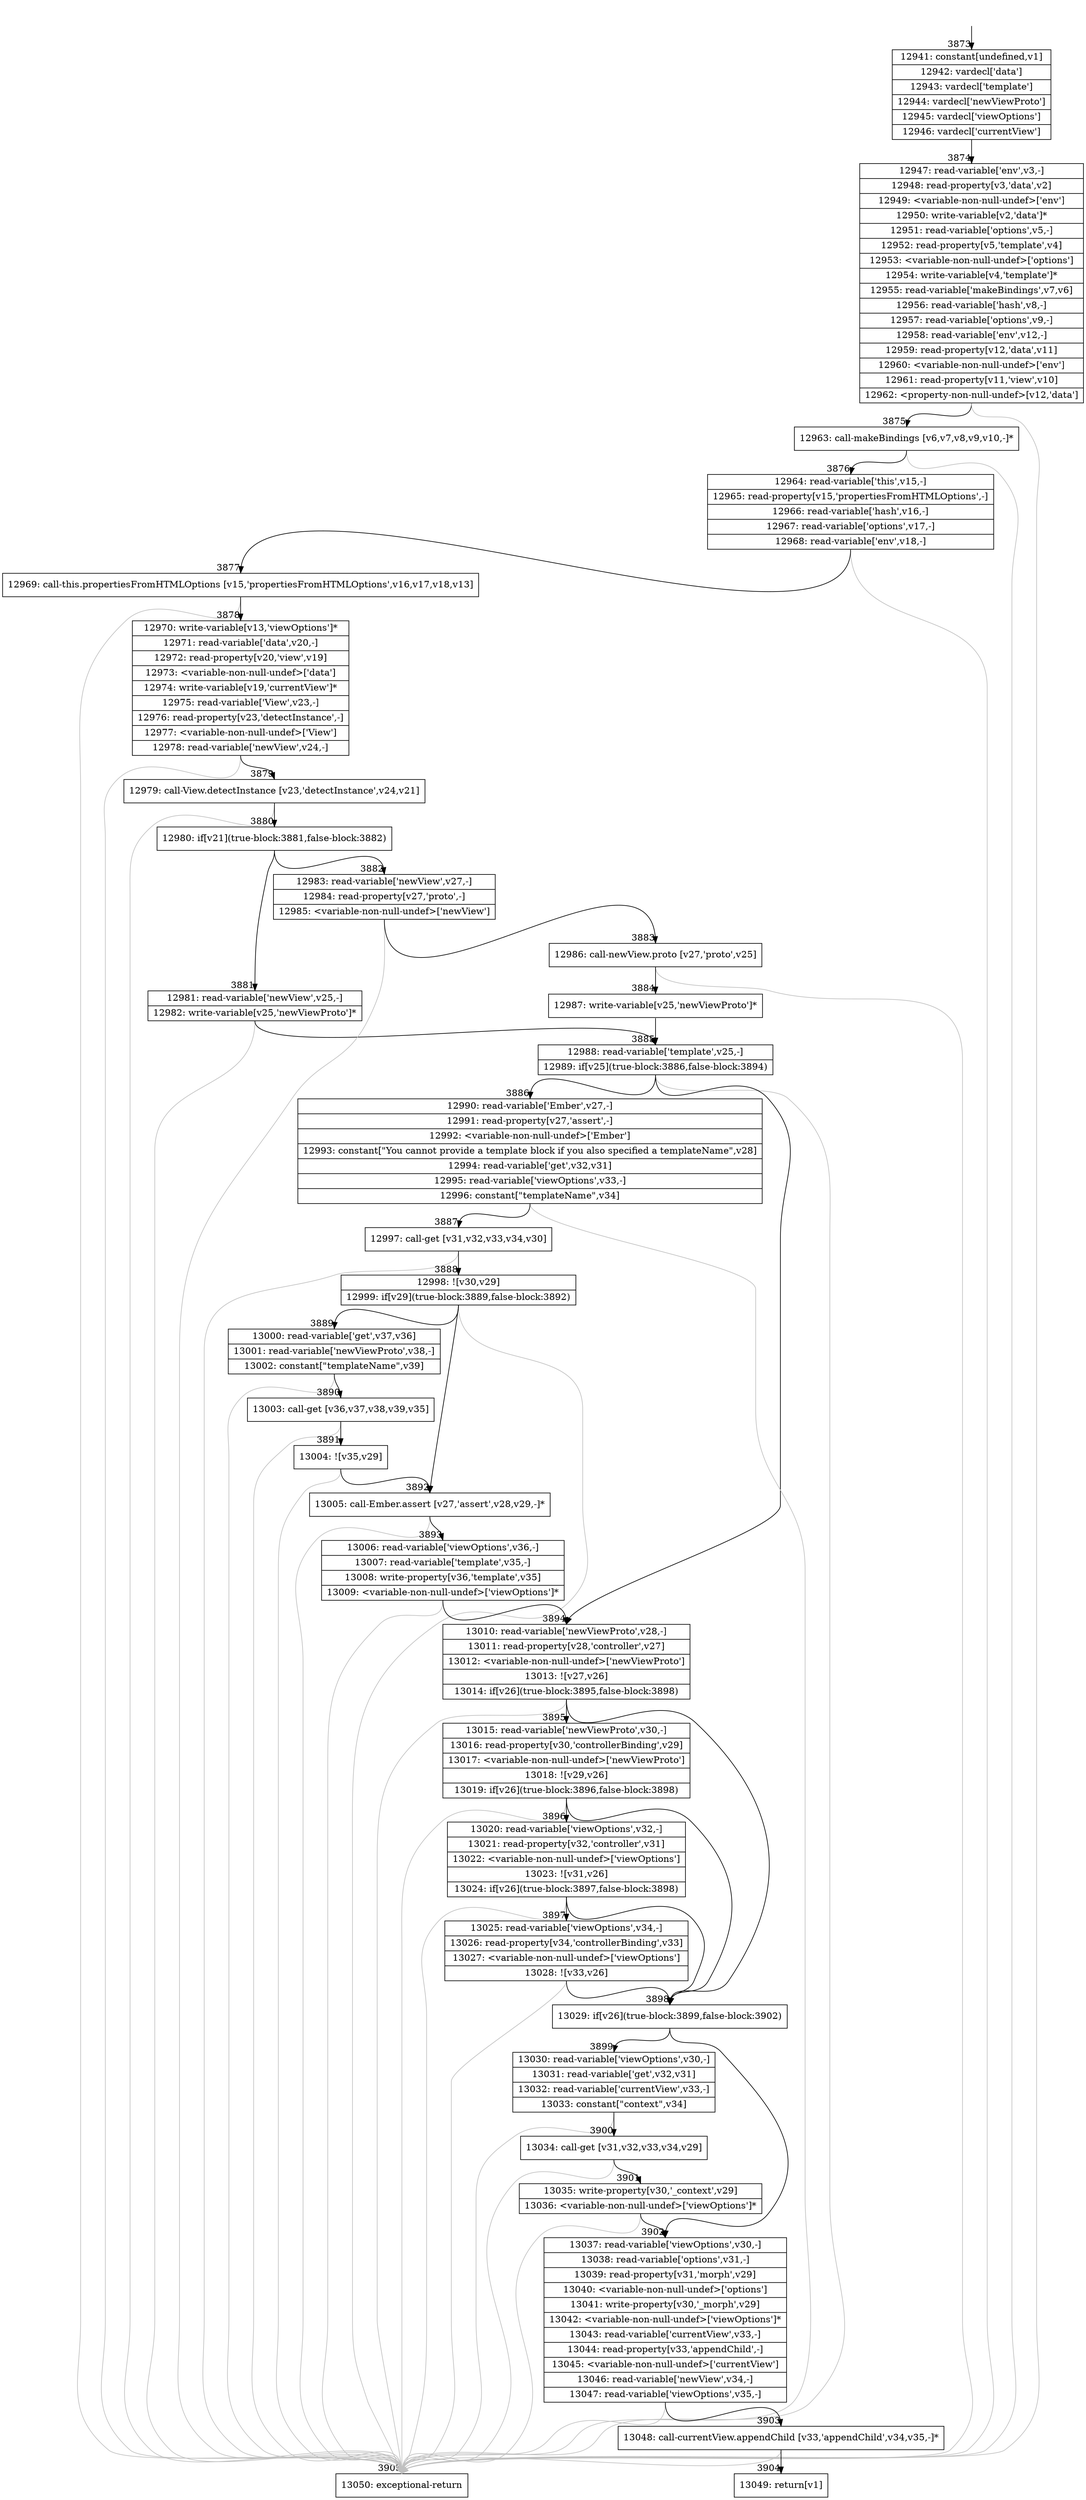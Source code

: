 digraph {
rankdir="TD"
BB_entry308[shape=none,label=""];
BB_entry308 -> BB3873 [tailport=s, headport=n, headlabel="    3873"]
BB3873 [shape=record label="{12941: constant[undefined,v1]|12942: vardecl['data']|12943: vardecl['template']|12944: vardecl['newViewProto']|12945: vardecl['viewOptions']|12946: vardecl['currentView']}" ] 
BB3873 -> BB3874 [tailport=s, headport=n, headlabel="      3874"]
BB3874 [shape=record label="{12947: read-variable['env',v3,-]|12948: read-property[v3,'data',v2]|12949: \<variable-non-null-undef\>['env']|12950: write-variable[v2,'data']*|12951: read-variable['options',v5,-]|12952: read-property[v5,'template',v4]|12953: \<variable-non-null-undef\>['options']|12954: write-variable[v4,'template']*|12955: read-variable['makeBindings',v7,v6]|12956: read-variable['hash',v8,-]|12957: read-variable['options',v9,-]|12958: read-variable['env',v12,-]|12959: read-property[v12,'data',v11]|12960: \<variable-non-null-undef\>['env']|12961: read-property[v11,'view',v10]|12962: \<property-non-null-undef\>[v12,'data']}" ] 
BB3874 -> BB3875 [tailport=s, headport=n, headlabel="      3875"]
BB3874 -> BB3905 [tailport=s, headport=n, color=gray, headlabel="      3905"]
BB3875 [shape=record label="{12963: call-makeBindings [v6,v7,v8,v9,v10,-]*}" ] 
BB3875 -> BB3876 [tailport=s, headport=n, headlabel="      3876"]
BB3875 -> BB3905 [tailport=s, headport=n, color=gray]
BB3876 [shape=record label="{12964: read-variable['this',v15,-]|12965: read-property[v15,'propertiesFromHTMLOptions',-]|12966: read-variable['hash',v16,-]|12967: read-variable['options',v17,-]|12968: read-variable['env',v18,-]}" ] 
BB3876 -> BB3877 [tailport=s, headport=n, headlabel="      3877"]
BB3876 -> BB3905 [tailport=s, headport=n, color=gray]
BB3877 [shape=record label="{12969: call-this.propertiesFromHTMLOptions [v15,'propertiesFromHTMLOptions',v16,v17,v18,v13]}" ] 
BB3877 -> BB3878 [tailport=s, headport=n, headlabel="      3878"]
BB3877 -> BB3905 [tailport=s, headport=n, color=gray]
BB3878 [shape=record label="{12970: write-variable[v13,'viewOptions']*|12971: read-variable['data',v20,-]|12972: read-property[v20,'view',v19]|12973: \<variable-non-null-undef\>['data']|12974: write-variable[v19,'currentView']*|12975: read-variable['View',v23,-]|12976: read-property[v23,'detectInstance',-]|12977: \<variable-non-null-undef\>['View']|12978: read-variable['newView',v24,-]}" ] 
BB3878 -> BB3879 [tailport=s, headport=n, headlabel="      3879"]
BB3878 -> BB3905 [tailport=s, headport=n, color=gray]
BB3879 [shape=record label="{12979: call-View.detectInstance [v23,'detectInstance',v24,v21]}" ] 
BB3879 -> BB3880 [tailport=s, headport=n, headlabel="      3880"]
BB3879 -> BB3905 [tailport=s, headport=n, color=gray]
BB3880 [shape=record label="{12980: if[v21](true-block:3881,false-block:3882)}" ] 
BB3880 -> BB3881 [tailport=s, headport=n, headlabel="      3881"]
BB3880 -> BB3882 [tailport=s, headport=n, headlabel="      3882"]
BB3881 [shape=record label="{12981: read-variable['newView',v25,-]|12982: write-variable[v25,'newViewProto']*}" ] 
BB3881 -> BB3885 [tailport=s, headport=n, headlabel="      3885"]
BB3881 -> BB3905 [tailport=s, headport=n, color=gray]
BB3882 [shape=record label="{12983: read-variable['newView',v27,-]|12984: read-property[v27,'proto',-]|12985: \<variable-non-null-undef\>['newView']}" ] 
BB3882 -> BB3883 [tailport=s, headport=n, headlabel="      3883"]
BB3882 -> BB3905 [tailport=s, headport=n, color=gray]
BB3883 [shape=record label="{12986: call-newView.proto [v27,'proto',v25]}" ] 
BB3883 -> BB3884 [tailport=s, headport=n, headlabel="      3884"]
BB3883 -> BB3905 [tailport=s, headport=n, color=gray]
BB3884 [shape=record label="{12987: write-variable[v25,'newViewProto']*}" ] 
BB3884 -> BB3885 [tailport=s, headport=n]
BB3885 [shape=record label="{12988: read-variable['template',v25,-]|12989: if[v25](true-block:3886,false-block:3894)}" ] 
BB3885 -> BB3886 [tailport=s, headport=n, headlabel="      3886"]
BB3885 -> BB3894 [tailport=s, headport=n, headlabel="      3894"]
BB3885 -> BB3905 [tailport=s, headport=n, color=gray]
BB3886 [shape=record label="{12990: read-variable['Ember',v27,-]|12991: read-property[v27,'assert',-]|12992: \<variable-non-null-undef\>['Ember']|12993: constant[\"You cannot provide a template block if you also specified a templateName\",v28]|12994: read-variable['get',v32,v31]|12995: read-variable['viewOptions',v33,-]|12996: constant[\"templateName\",v34]}" ] 
BB3886 -> BB3887 [tailport=s, headport=n, headlabel="      3887"]
BB3886 -> BB3905 [tailport=s, headport=n, color=gray]
BB3887 [shape=record label="{12997: call-get [v31,v32,v33,v34,v30]}" ] 
BB3887 -> BB3888 [tailport=s, headport=n, headlabel="      3888"]
BB3887 -> BB3905 [tailport=s, headport=n, color=gray]
BB3888 [shape=record label="{12998: ![v30,v29]|12999: if[v29](true-block:3889,false-block:3892)}" ] 
BB3888 -> BB3892 [tailport=s, headport=n, headlabel="      3892"]
BB3888 -> BB3889 [tailport=s, headport=n, headlabel="      3889"]
BB3888 -> BB3905 [tailport=s, headport=n, color=gray]
BB3889 [shape=record label="{13000: read-variable['get',v37,v36]|13001: read-variable['newViewProto',v38,-]|13002: constant[\"templateName\",v39]}" ] 
BB3889 -> BB3890 [tailport=s, headport=n, headlabel="      3890"]
BB3889 -> BB3905 [tailport=s, headport=n, color=gray]
BB3890 [shape=record label="{13003: call-get [v36,v37,v38,v39,v35]}" ] 
BB3890 -> BB3891 [tailport=s, headport=n, headlabel="      3891"]
BB3890 -> BB3905 [tailport=s, headport=n, color=gray]
BB3891 [shape=record label="{13004: ![v35,v29]}" ] 
BB3891 -> BB3892 [tailport=s, headport=n]
BB3891 -> BB3905 [tailport=s, headport=n, color=gray]
BB3892 [shape=record label="{13005: call-Ember.assert [v27,'assert',v28,v29,-]*}" ] 
BB3892 -> BB3893 [tailport=s, headport=n, headlabel="      3893"]
BB3892 -> BB3905 [tailport=s, headport=n, color=gray]
BB3893 [shape=record label="{13006: read-variable['viewOptions',v36,-]|13007: read-variable['template',v35,-]|13008: write-property[v36,'template',v35]|13009: \<variable-non-null-undef\>['viewOptions']*}" ] 
BB3893 -> BB3894 [tailport=s, headport=n]
BB3893 -> BB3905 [tailport=s, headport=n, color=gray]
BB3894 [shape=record label="{13010: read-variable['newViewProto',v28,-]|13011: read-property[v28,'controller',v27]|13012: \<variable-non-null-undef\>['newViewProto']|13013: ![v27,v26]|13014: if[v26](true-block:3895,false-block:3898)}" ] 
BB3894 -> BB3898 [tailport=s, headport=n, headlabel="      3898"]
BB3894 -> BB3895 [tailport=s, headport=n, headlabel="      3895"]
BB3894 -> BB3905 [tailport=s, headport=n, color=gray]
BB3895 [shape=record label="{13015: read-variable['newViewProto',v30,-]|13016: read-property[v30,'controllerBinding',v29]|13017: \<variable-non-null-undef\>['newViewProto']|13018: ![v29,v26]|13019: if[v26](true-block:3896,false-block:3898)}" ] 
BB3895 -> BB3898 [tailport=s, headport=n]
BB3895 -> BB3896 [tailport=s, headport=n, headlabel="      3896"]
BB3895 -> BB3905 [tailport=s, headport=n, color=gray]
BB3896 [shape=record label="{13020: read-variable['viewOptions',v32,-]|13021: read-property[v32,'controller',v31]|13022: \<variable-non-null-undef\>['viewOptions']|13023: ![v31,v26]|13024: if[v26](true-block:3897,false-block:3898)}" ] 
BB3896 -> BB3898 [tailport=s, headport=n]
BB3896 -> BB3897 [tailport=s, headport=n, headlabel="      3897"]
BB3896 -> BB3905 [tailport=s, headport=n, color=gray]
BB3897 [shape=record label="{13025: read-variable['viewOptions',v34,-]|13026: read-property[v34,'controllerBinding',v33]|13027: \<variable-non-null-undef\>['viewOptions']|13028: ![v33,v26]}" ] 
BB3897 -> BB3898 [tailport=s, headport=n]
BB3897 -> BB3905 [tailport=s, headport=n, color=gray]
BB3898 [shape=record label="{13029: if[v26](true-block:3899,false-block:3902)}" ] 
BB3898 -> BB3899 [tailport=s, headport=n, headlabel="      3899"]
BB3898 -> BB3902 [tailport=s, headport=n, headlabel="      3902"]
BB3899 [shape=record label="{13030: read-variable['viewOptions',v30,-]|13031: read-variable['get',v32,v31]|13032: read-variable['currentView',v33,-]|13033: constant[\"context\",v34]}" ] 
BB3899 -> BB3900 [tailport=s, headport=n, headlabel="      3900"]
BB3899 -> BB3905 [tailport=s, headport=n, color=gray]
BB3900 [shape=record label="{13034: call-get [v31,v32,v33,v34,v29]}" ] 
BB3900 -> BB3901 [tailport=s, headport=n, headlabel="      3901"]
BB3900 -> BB3905 [tailport=s, headport=n, color=gray]
BB3901 [shape=record label="{13035: write-property[v30,'_context',v29]|13036: \<variable-non-null-undef\>['viewOptions']*}" ] 
BB3901 -> BB3902 [tailport=s, headport=n]
BB3901 -> BB3905 [tailport=s, headport=n, color=gray]
BB3902 [shape=record label="{13037: read-variable['viewOptions',v30,-]|13038: read-variable['options',v31,-]|13039: read-property[v31,'morph',v29]|13040: \<variable-non-null-undef\>['options']|13041: write-property[v30,'_morph',v29]|13042: \<variable-non-null-undef\>['viewOptions']*|13043: read-variable['currentView',v33,-]|13044: read-property[v33,'appendChild',-]|13045: \<variable-non-null-undef\>['currentView']|13046: read-variable['newView',v34,-]|13047: read-variable['viewOptions',v35,-]}" ] 
BB3902 -> BB3903 [tailport=s, headport=n, headlabel="      3903"]
BB3902 -> BB3905 [tailport=s, headport=n, color=gray]
BB3903 [shape=record label="{13048: call-currentView.appendChild [v33,'appendChild',v34,v35,-]*}" ] 
BB3903 -> BB3904 [tailport=s, headport=n, headlabel="      3904"]
BB3903 -> BB3905 [tailport=s, headport=n, color=gray]
BB3904 [shape=record label="{13049: return[v1]}" ] 
BB3905 [shape=record label="{13050: exceptional-return}" ] 
//#$~ 7291
}
